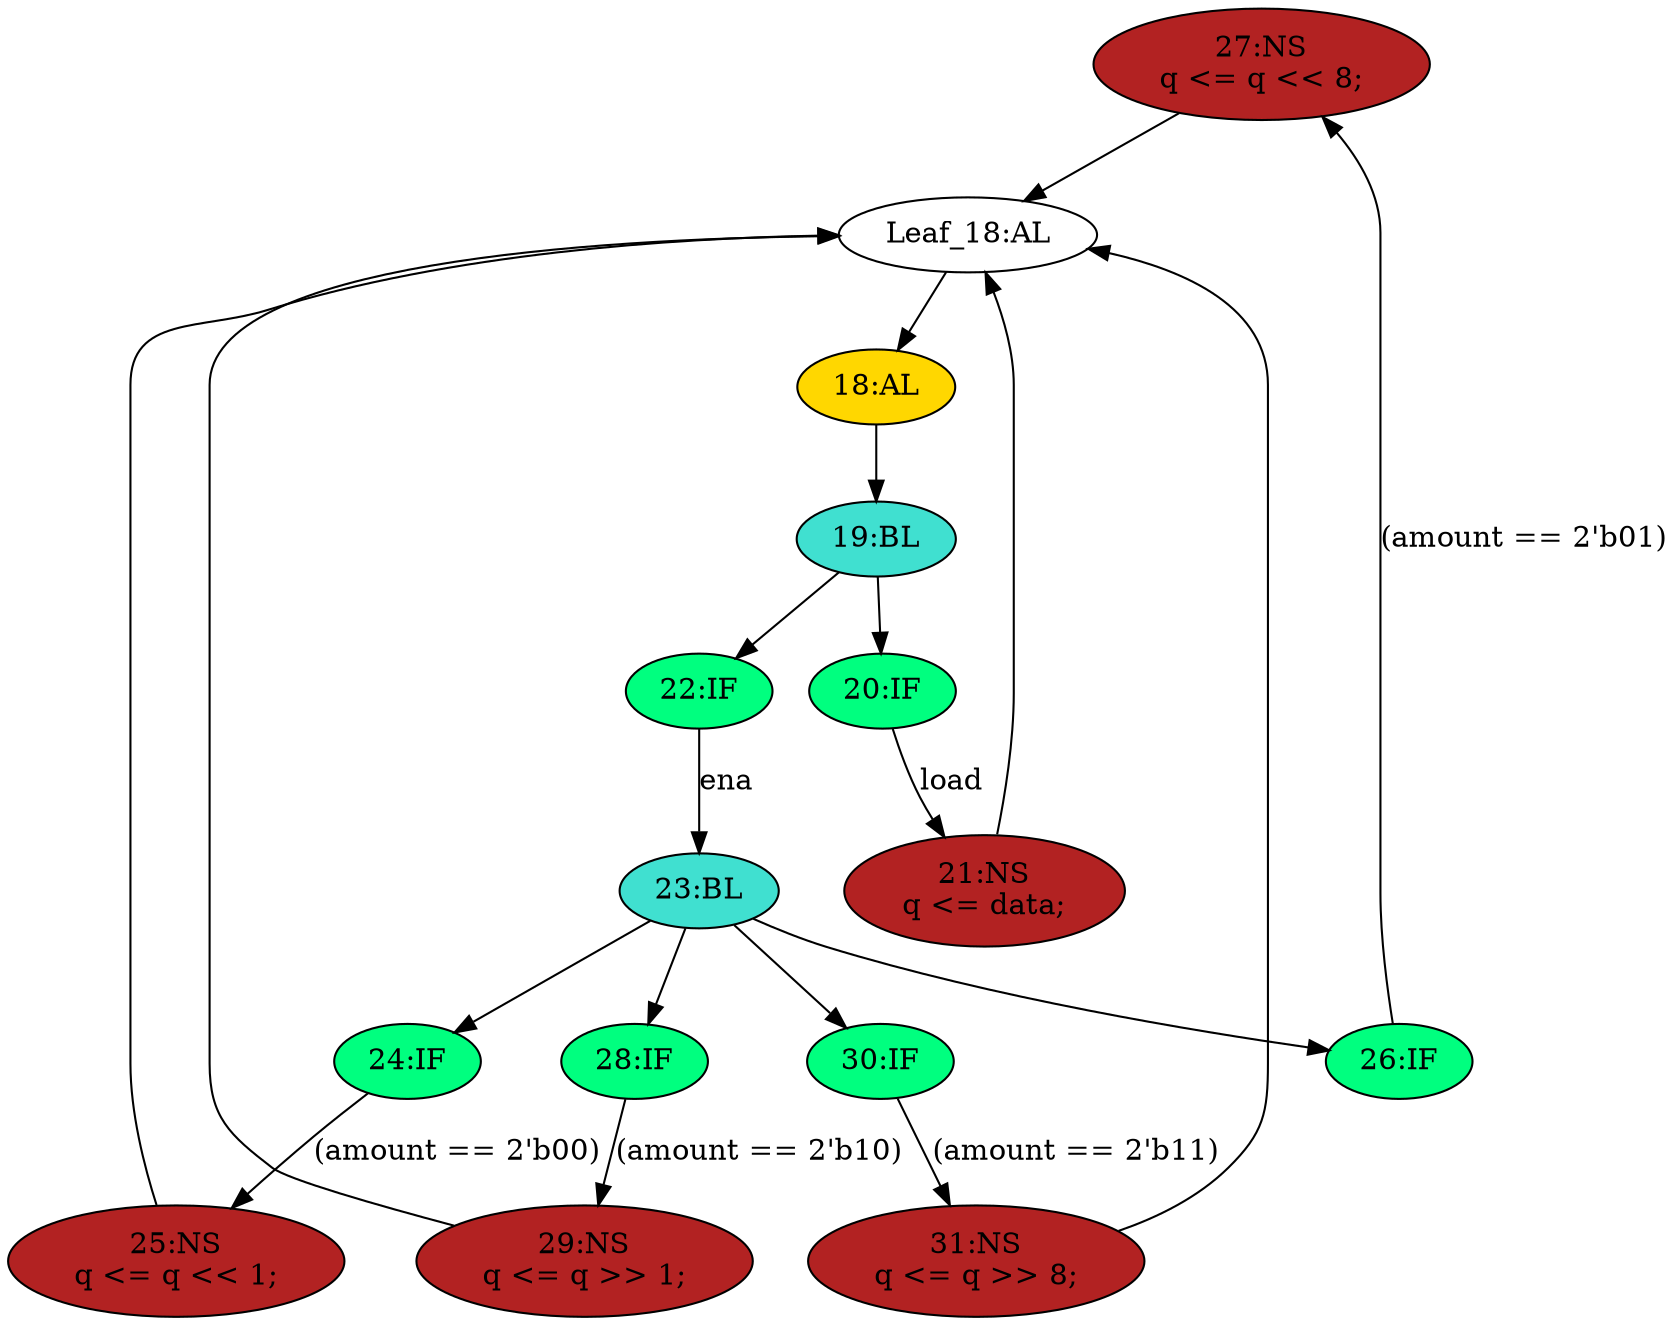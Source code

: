 strict digraph "compose( ,  )" {
	node [label="\N"];
	"27:NS"	[ast="<pyverilog.vparser.ast.NonblockingSubstitution object at 0x7f452ade6ad0>",
		fillcolor=firebrick,
		label="27:NS
q <= q << 8;",
		statements="[<pyverilog.vparser.ast.NonblockingSubstitution object at 0x7f452ade6ad0>]",
		style=filled,
		typ=NonblockingSubstitution];
	"Leaf_18:AL"	[def_var="['q']",
		label="Leaf_18:AL"];
	"27:NS" -> "Leaf_18:AL"	[cond="[]",
		lineno=None];
	"18:AL"	[ast="<pyverilog.vparser.ast.Always object at 0x7f452adf71d0>",
		clk_sens=True,
		fillcolor=gold,
		label="18:AL",
		sens="['clk']",
		statements="[]",
		style=filled,
		typ=Always,
		use_var="['q', 'ena', 'amount', 'data', 'load']"];
	"Leaf_18:AL" -> "18:AL";
	"28:IF"	[ast="<pyverilog.vparser.ast.IfStatement object at 0x7f452ade6350>",
		fillcolor=springgreen,
		label="28:IF",
		statements="[]",
		style=filled,
		typ=IfStatement];
	"29:NS"	[ast="<pyverilog.vparser.ast.NonblockingSubstitution object at 0x7f452c5ff450>",
		fillcolor=firebrick,
		label="29:NS
q <= q >> 1;",
		statements="[<pyverilog.vparser.ast.NonblockingSubstitution object at 0x7f452c5ff450>]",
		style=filled,
		typ=NonblockingSubstitution];
	"28:IF" -> "29:NS"	[cond="['amount']",
		label="(amount == 2'b10)",
		lineno=28];
	"31:NS"	[ast="<pyverilog.vparser.ast.NonblockingSubstitution object at 0x7f452b0a0e50>",
		fillcolor=firebrick,
		label="31:NS
q <= q >> 8;",
		statements="[<pyverilog.vparser.ast.NonblockingSubstitution object at 0x7f452b0a0e50>]",
		style=filled,
		typ=NonblockingSubstitution];
	"31:NS" -> "Leaf_18:AL"	[cond="[]",
		lineno=None];
	"24:IF"	[ast="<pyverilog.vparser.ast.IfStatement object at 0x7f452ad8e4d0>",
		fillcolor=springgreen,
		label="24:IF",
		statements="[]",
		style=filled,
		typ=IfStatement];
	"25:NS"	[ast="<pyverilog.vparser.ast.NonblockingSubstitution object at 0x7f452adf1050>",
		fillcolor=firebrick,
		label="25:NS
q <= q << 1;",
		statements="[<pyverilog.vparser.ast.NonblockingSubstitution object at 0x7f452adf1050>]",
		style=filled,
		typ=NonblockingSubstitution];
	"24:IF" -> "25:NS"	[cond="['amount']",
		label="(amount == 2'b00)",
		lineno=24];
	"26:IF"	[ast="<pyverilog.vparser.ast.IfStatement object at 0x7f452adfdc50>",
		fillcolor=springgreen,
		label="26:IF",
		statements="[]",
		style=filled,
		typ=IfStatement];
	"26:IF" -> "27:NS"	[cond="['amount']",
		label="(amount == 2'b01)",
		lineno=26];
	"29:NS" -> "Leaf_18:AL"	[cond="[]",
		lineno=None];
	"19:BL"	[ast="<pyverilog.vparser.ast.Block object at 0x7f452ade3890>",
		fillcolor=turquoise,
		label="19:BL",
		statements="[]",
		style=filled,
		typ=Block];
	"18:AL" -> "19:BL"	[cond="[]",
		lineno=None];
	"30:IF"	[ast="<pyverilog.vparser.ast.IfStatement object at 0x7f452b0a07d0>",
		fillcolor=springgreen,
		label="30:IF",
		statements="[]",
		style=filled,
		typ=IfStatement];
	"30:IF" -> "31:NS"	[cond="['amount']",
		label="(amount == 2'b11)",
		lineno=30];
	"22:IF"	[ast="<pyverilog.vparser.ast.IfStatement object at 0x7f452ade3ed0>",
		fillcolor=springgreen,
		label="22:IF",
		statements="[]",
		style=filled,
		typ=IfStatement];
	"23:BL"	[ast="<pyverilog.vparser.ast.Block object at 0x7f452ade6450>",
		fillcolor=turquoise,
		label="23:BL",
		statements="[]",
		style=filled,
		typ=Block];
	"22:IF" -> "23:BL"	[cond="['ena']",
		label=ena,
		lineno=22];
	"19:BL" -> "22:IF"	[cond="[]",
		lineno=None];
	"20:IF"	[ast="<pyverilog.vparser.ast.IfStatement object at 0x7f452adf7090>",
		fillcolor=springgreen,
		label="20:IF",
		statements="[]",
		style=filled,
		typ=IfStatement];
	"19:BL" -> "20:IF"	[cond="[]",
		lineno=None];
	"21:NS"	[ast="<pyverilog.vparser.ast.NonblockingSubstitution object at 0x7f452ade3610>",
		fillcolor=firebrick,
		label="21:NS
q <= data;",
		statements="[<pyverilog.vparser.ast.NonblockingSubstitution object at 0x7f452ade3610>]",
		style=filled,
		typ=NonblockingSubstitution];
	"20:IF" -> "21:NS"	[cond="['load']",
		label=load,
		lineno=20];
	"25:NS" -> "Leaf_18:AL"	[cond="[]",
		lineno=None];
	"23:BL" -> "28:IF"	[cond="[]",
		lineno=None];
	"23:BL" -> "24:IF"	[cond="[]",
		lineno=None];
	"23:BL" -> "26:IF"	[cond="[]",
		lineno=None];
	"23:BL" -> "30:IF"	[cond="[]",
		lineno=None];
	"21:NS" -> "Leaf_18:AL"	[cond="[]",
		lineno=None];
}
